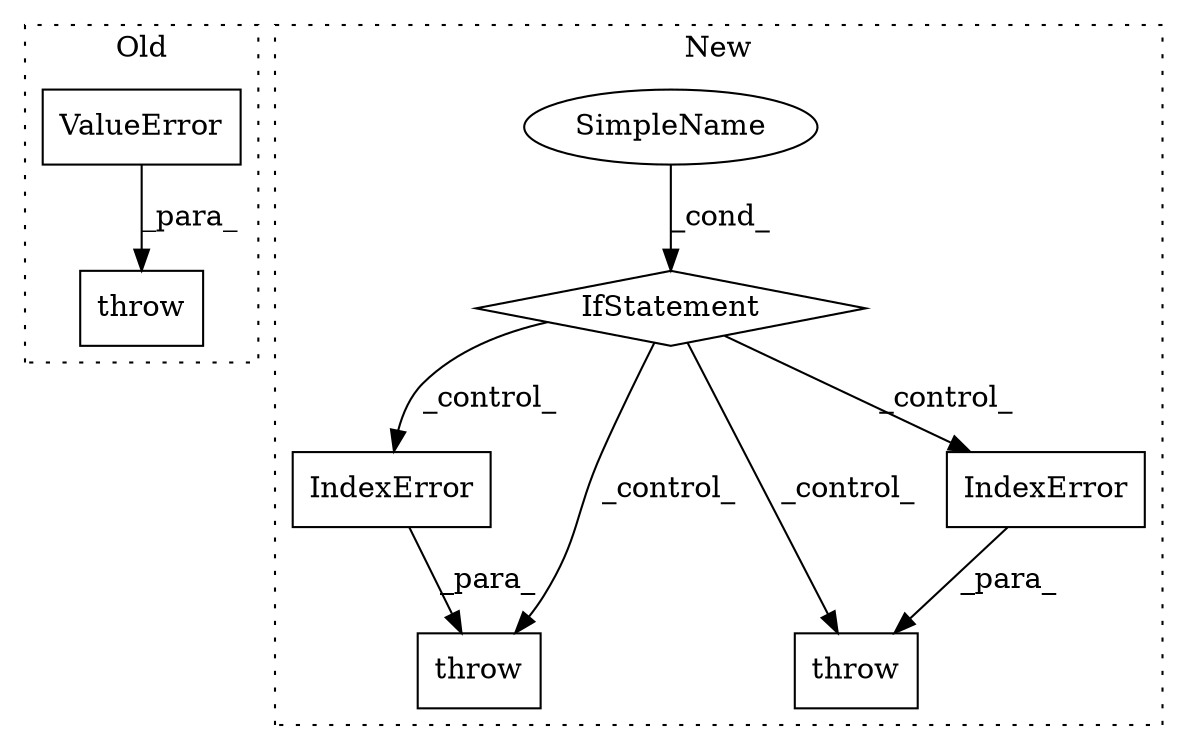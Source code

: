 digraph G {
subgraph cluster0 {
1 [label="ValueError" a="32" s="14017,14080" l="11,1" shape="box"];
3 [label="throw" a="53" s="14011" l="6" shape="box"];
label = "Old";
style="dotted";
}
subgraph cluster1 {
2 [label="IndexError" a="32" s="14191,14259" l="11,1" shape="box"];
4 [label="throw" a="53" s="14185" l="6" shape="box"];
5 [label="SimpleName" a="42" s="" l="" shape="ellipse"];
6 [label="throw" a="53" s="13778" l="6" shape="box"];
7 [label="IfStatement" a="25" s="13684,13703" l="4,2" shape="diamond"];
8 [label="IndexError" a="32" s="13784,13886" l="11,1" shape="box"];
label = "New";
style="dotted";
}
1 -> 3 [label="_para_"];
2 -> 4 [label="_para_"];
5 -> 7 [label="_cond_"];
7 -> 6 [label="_control_"];
7 -> 2 [label="_control_"];
7 -> 4 [label="_control_"];
7 -> 8 [label="_control_"];
8 -> 6 [label="_para_"];
}